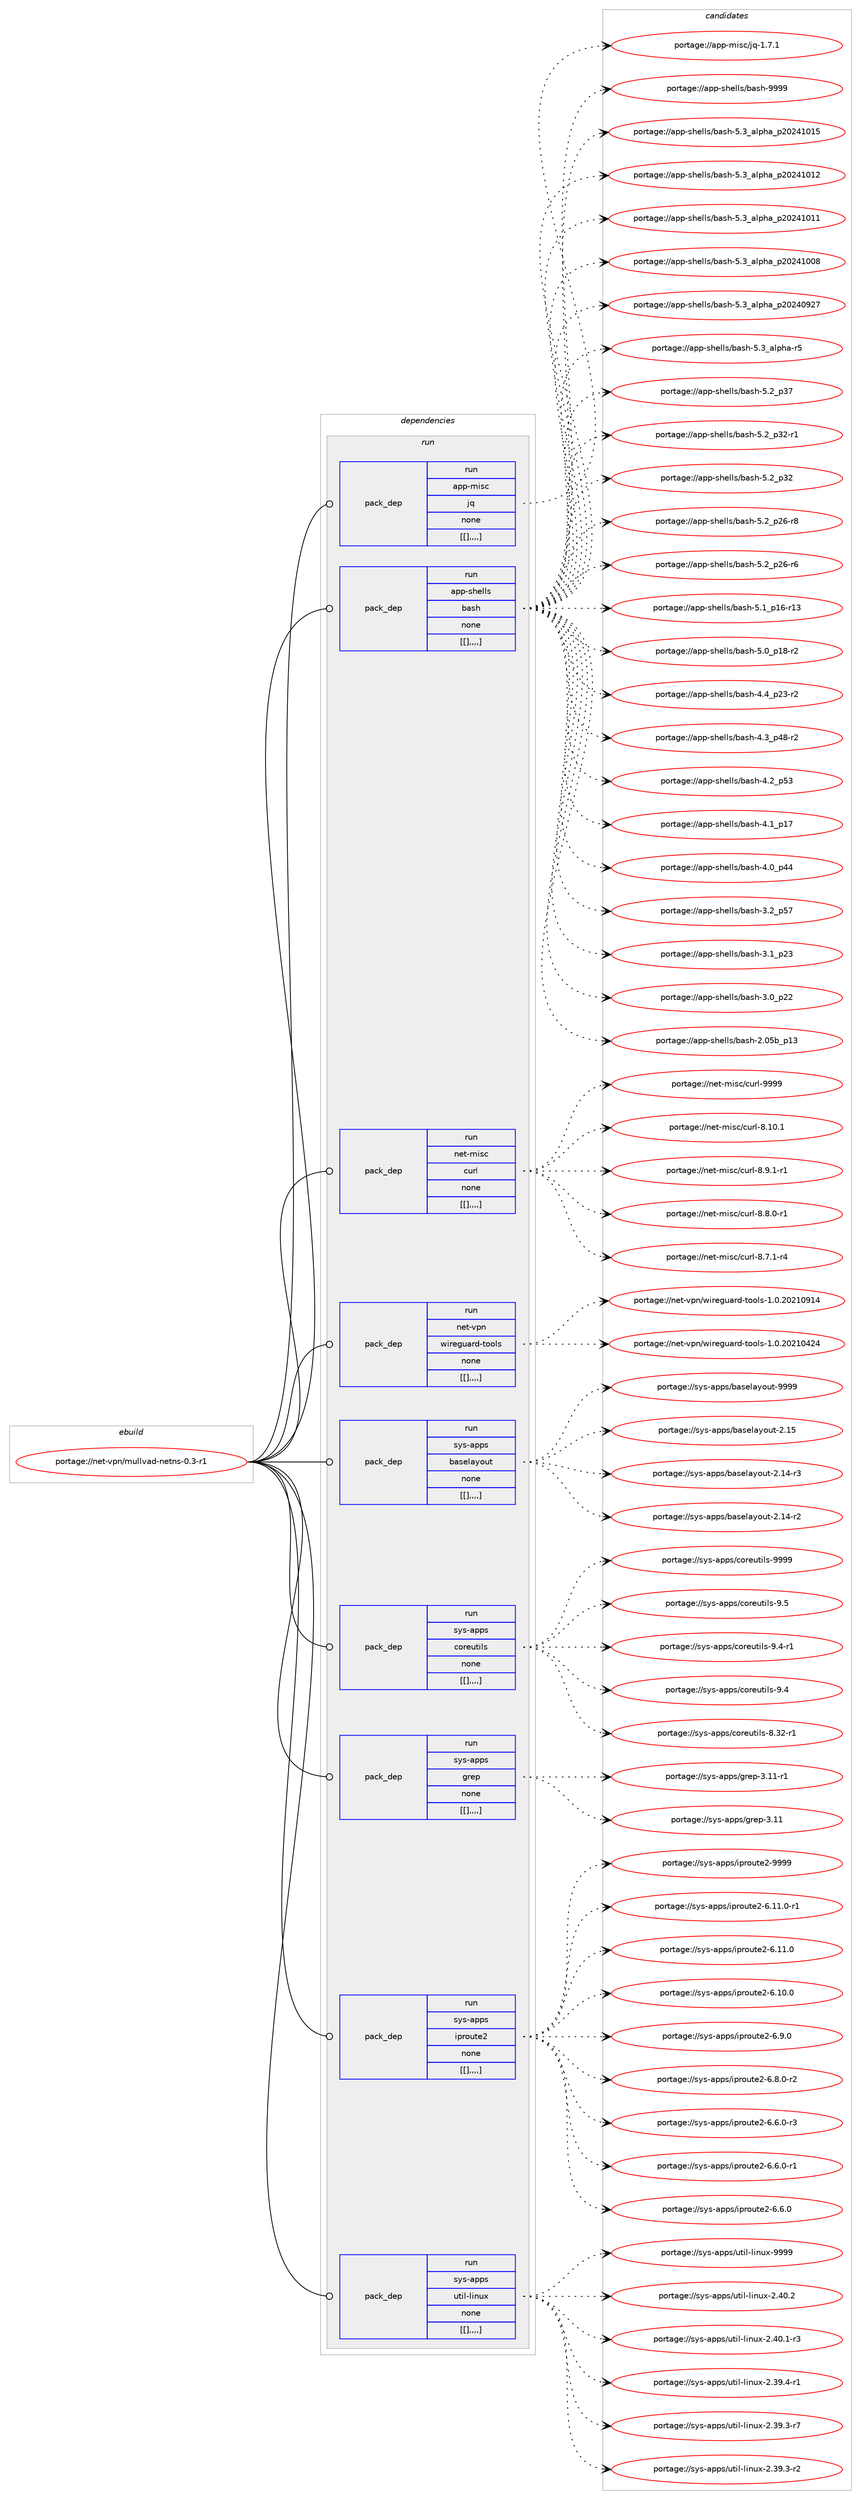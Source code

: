 digraph prolog {

# *************
# Graph options
# *************

newrank=true;
concentrate=true;
compound=true;
graph [rankdir=LR,fontname=Helvetica,fontsize=10,ranksep=1.5];#, ranksep=2.5, nodesep=0.2];
edge  [arrowhead=vee];
node  [fontname=Helvetica,fontsize=10];

# **********
# The ebuild
# **********

subgraph cluster_leftcol {
color=gray;
label=<<i>ebuild</i>>;
id [label="portage://net-vpn/mullvad-netns-0.3-r1", color=red, width=4, href="../net-vpn/mullvad-netns-0.3-r1.svg"];
}

# ****************
# The dependencies
# ****************

subgraph cluster_midcol {
color=gray;
label=<<i>dependencies</i>>;
subgraph cluster_compile {
fillcolor="#eeeeee";
style=filled;
label=<<i>compile</i>>;
}
subgraph cluster_compileandrun {
fillcolor="#eeeeee";
style=filled;
label=<<i>compile and run</i>>;
}
subgraph cluster_run {
fillcolor="#eeeeee";
style=filled;
label=<<i>run</i>>;
subgraph pack447 {
dependency584 [label=<<TABLE BORDER="0" CELLBORDER="1" CELLSPACING="0" CELLPADDING="4" WIDTH="220"><TR><TD ROWSPAN="6" CELLPADDING="30">pack_dep</TD></TR><TR><TD WIDTH="110">run</TD></TR><TR><TD>app-misc</TD></TR><TR><TD>jq</TD></TR><TR><TD>none</TD></TR><TR><TD>[[],,,,]</TD></TR></TABLE>>, shape=none, color=blue];
}
id:e -> dependency584:w [weight=20,style="solid",arrowhead="odot"];
subgraph pack448 {
dependency585 [label=<<TABLE BORDER="0" CELLBORDER="1" CELLSPACING="0" CELLPADDING="4" WIDTH="220"><TR><TD ROWSPAN="6" CELLPADDING="30">pack_dep</TD></TR><TR><TD WIDTH="110">run</TD></TR><TR><TD>app-shells</TD></TR><TR><TD>bash</TD></TR><TR><TD>none</TD></TR><TR><TD>[[],,,,]</TD></TR></TABLE>>, shape=none, color=blue];
}
id:e -> dependency585:w [weight=20,style="solid",arrowhead="odot"];
subgraph pack449 {
dependency586 [label=<<TABLE BORDER="0" CELLBORDER="1" CELLSPACING="0" CELLPADDING="4" WIDTH="220"><TR><TD ROWSPAN="6" CELLPADDING="30">pack_dep</TD></TR><TR><TD WIDTH="110">run</TD></TR><TR><TD>net-misc</TD></TR><TR><TD>curl</TD></TR><TR><TD>none</TD></TR><TR><TD>[[],,,,]</TD></TR></TABLE>>, shape=none, color=blue];
}
id:e -> dependency586:w [weight=20,style="solid",arrowhead="odot"];
subgraph pack450 {
dependency587 [label=<<TABLE BORDER="0" CELLBORDER="1" CELLSPACING="0" CELLPADDING="4" WIDTH="220"><TR><TD ROWSPAN="6" CELLPADDING="30">pack_dep</TD></TR><TR><TD WIDTH="110">run</TD></TR><TR><TD>net-vpn</TD></TR><TR><TD>wireguard-tools</TD></TR><TR><TD>none</TD></TR><TR><TD>[[],,,,]</TD></TR></TABLE>>, shape=none, color=blue];
}
id:e -> dependency587:w [weight=20,style="solid",arrowhead="odot"];
subgraph pack451 {
dependency588 [label=<<TABLE BORDER="0" CELLBORDER="1" CELLSPACING="0" CELLPADDING="4" WIDTH="220"><TR><TD ROWSPAN="6" CELLPADDING="30">pack_dep</TD></TR><TR><TD WIDTH="110">run</TD></TR><TR><TD>sys-apps</TD></TR><TR><TD>baselayout</TD></TR><TR><TD>none</TD></TR><TR><TD>[[],,,,]</TD></TR></TABLE>>, shape=none, color=blue];
}
id:e -> dependency588:w [weight=20,style="solid",arrowhead="odot"];
subgraph pack452 {
dependency589 [label=<<TABLE BORDER="0" CELLBORDER="1" CELLSPACING="0" CELLPADDING="4" WIDTH="220"><TR><TD ROWSPAN="6" CELLPADDING="30">pack_dep</TD></TR><TR><TD WIDTH="110">run</TD></TR><TR><TD>sys-apps</TD></TR><TR><TD>coreutils</TD></TR><TR><TD>none</TD></TR><TR><TD>[[],,,,]</TD></TR></TABLE>>, shape=none, color=blue];
}
id:e -> dependency589:w [weight=20,style="solid",arrowhead="odot"];
subgraph pack453 {
dependency590 [label=<<TABLE BORDER="0" CELLBORDER="1" CELLSPACING="0" CELLPADDING="4" WIDTH="220"><TR><TD ROWSPAN="6" CELLPADDING="30">pack_dep</TD></TR><TR><TD WIDTH="110">run</TD></TR><TR><TD>sys-apps</TD></TR><TR><TD>grep</TD></TR><TR><TD>none</TD></TR><TR><TD>[[],,,,]</TD></TR></TABLE>>, shape=none, color=blue];
}
id:e -> dependency590:w [weight=20,style="solid",arrowhead="odot"];
subgraph pack454 {
dependency591 [label=<<TABLE BORDER="0" CELLBORDER="1" CELLSPACING="0" CELLPADDING="4" WIDTH="220"><TR><TD ROWSPAN="6" CELLPADDING="30">pack_dep</TD></TR><TR><TD WIDTH="110">run</TD></TR><TR><TD>sys-apps</TD></TR><TR><TD>iproute2</TD></TR><TR><TD>none</TD></TR><TR><TD>[[],,,,]</TD></TR></TABLE>>, shape=none, color=blue];
}
id:e -> dependency591:w [weight=20,style="solid",arrowhead="odot"];
subgraph pack455 {
dependency592 [label=<<TABLE BORDER="0" CELLBORDER="1" CELLSPACING="0" CELLPADDING="4" WIDTH="220"><TR><TD ROWSPAN="6" CELLPADDING="30">pack_dep</TD></TR><TR><TD WIDTH="110">run</TD></TR><TR><TD>sys-apps</TD></TR><TR><TD>util-linux</TD></TR><TR><TD>none</TD></TR><TR><TD>[[],,,,]</TD></TR></TABLE>>, shape=none, color=blue];
}
id:e -> dependency592:w [weight=20,style="solid",arrowhead="odot"];
}
}

# **************
# The candidates
# **************

subgraph cluster_choices {
rank=same;
color=gray;
label=<<i>candidates</i>>;

subgraph choice447 {
color=black;
nodesep=1;
choice97112112451091051159947106113454946554649 [label="portage://app-misc/jq-1.7.1", color=red, width=4,href="../app-misc/jq-1.7.1.svg"];
dependency584:e -> choice97112112451091051159947106113454946554649:w [style=dotted,weight="100"];
}
subgraph choice448 {
color=black;
nodesep=1;
choice97112112451151041011081081154798971151044557575757 [label="portage://app-shells/bash-9999", color=red, width=4,href="../app-shells/bash-9999.svg"];
choice971121124511510410110810811547989711510445534651959710811210497951125048505249484953 [label="portage://app-shells/bash-5.3_alpha_p20241015", color=red, width=4,href="../app-shells/bash-5.3_alpha_p20241015.svg"];
choice971121124511510410110810811547989711510445534651959710811210497951125048505249484950 [label="portage://app-shells/bash-5.3_alpha_p20241012", color=red, width=4,href="../app-shells/bash-5.3_alpha_p20241012.svg"];
choice971121124511510410110810811547989711510445534651959710811210497951125048505249484949 [label="portage://app-shells/bash-5.3_alpha_p20241011", color=red, width=4,href="../app-shells/bash-5.3_alpha_p20241011.svg"];
choice971121124511510410110810811547989711510445534651959710811210497951125048505249484856 [label="portage://app-shells/bash-5.3_alpha_p20241008", color=red, width=4,href="../app-shells/bash-5.3_alpha_p20241008.svg"];
choice971121124511510410110810811547989711510445534651959710811210497951125048505248575055 [label="portage://app-shells/bash-5.3_alpha_p20240927", color=red, width=4,href="../app-shells/bash-5.3_alpha_p20240927.svg"];
choice9711211245115104101108108115479897115104455346519597108112104974511453 [label="portage://app-shells/bash-5.3_alpha-r5", color=red, width=4,href="../app-shells/bash-5.3_alpha-r5.svg"];
choice971121124511510410110810811547989711510445534650951125155 [label="portage://app-shells/bash-5.2_p37", color=red, width=4,href="../app-shells/bash-5.2_p37.svg"];
choice9711211245115104101108108115479897115104455346509511251504511449 [label="portage://app-shells/bash-5.2_p32-r1", color=red, width=4,href="../app-shells/bash-5.2_p32-r1.svg"];
choice971121124511510410110810811547989711510445534650951125150 [label="portage://app-shells/bash-5.2_p32", color=red, width=4,href="../app-shells/bash-5.2_p32.svg"];
choice9711211245115104101108108115479897115104455346509511250544511456 [label="portage://app-shells/bash-5.2_p26-r8", color=red, width=4,href="../app-shells/bash-5.2_p26-r8.svg"];
choice9711211245115104101108108115479897115104455346509511250544511454 [label="portage://app-shells/bash-5.2_p26-r6", color=red, width=4,href="../app-shells/bash-5.2_p26-r6.svg"];
choice971121124511510410110810811547989711510445534649951124954451144951 [label="portage://app-shells/bash-5.1_p16-r13", color=red, width=4,href="../app-shells/bash-5.1_p16-r13.svg"];
choice9711211245115104101108108115479897115104455346489511249564511450 [label="portage://app-shells/bash-5.0_p18-r2", color=red, width=4,href="../app-shells/bash-5.0_p18-r2.svg"];
choice9711211245115104101108108115479897115104455246529511250514511450 [label="portage://app-shells/bash-4.4_p23-r2", color=red, width=4,href="../app-shells/bash-4.4_p23-r2.svg"];
choice9711211245115104101108108115479897115104455246519511252564511450 [label="portage://app-shells/bash-4.3_p48-r2", color=red, width=4,href="../app-shells/bash-4.3_p48-r2.svg"];
choice971121124511510410110810811547989711510445524650951125351 [label="portage://app-shells/bash-4.2_p53", color=red, width=4,href="../app-shells/bash-4.2_p53.svg"];
choice971121124511510410110810811547989711510445524649951124955 [label="portage://app-shells/bash-4.1_p17", color=red, width=4,href="../app-shells/bash-4.1_p17.svg"];
choice971121124511510410110810811547989711510445524648951125252 [label="portage://app-shells/bash-4.0_p44", color=red, width=4,href="../app-shells/bash-4.0_p44.svg"];
choice971121124511510410110810811547989711510445514650951125355 [label="portage://app-shells/bash-3.2_p57", color=red, width=4,href="../app-shells/bash-3.2_p57.svg"];
choice971121124511510410110810811547989711510445514649951125051 [label="portage://app-shells/bash-3.1_p23", color=red, width=4,href="../app-shells/bash-3.1_p23.svg"];
choice971121124511510410110810811547989711510445514648951125050 [label="portage://app-shells/bash-3.0_p22", color=red, width=4,href="../app-shells/bash-3.0_p22.svg"];
choice9711211245115104101108108115479897115104455046485398951124951 [label="portage://app-shells/bash-2.05b_p13", color=red, width=4,href="../app-shells/bash-2.05b_p13.svg"];
dependency585:e -> choice97112112451151041011081081154798971151044557575757:w [style=dotted,weight="100"];
dependency585:e -> choice971121124511510410110810811547989711510445534651959710811210497951125048505249484953:w [style=dotted,weight="100"];
dependency585:e -> choice971121124511510410110810811547989711510445534651959710811210497951125048505249484950:w [style=dotted,weight="100"];
dependency585:e -> choice971121124511510410110810811547989711510445534651959710811210497951125048505249484949:w [style=dotted,weight="100"];
dependency585:e -> choice971121124511510410110810811547989711510445534651959710811210497951125048505249484856:w [style=dotted,weight="100"];
dependency585:e -> choice971121124511510410110810811547989711510445534651959710811210497951125048505248575055:w [style=dotted,weight="100"];
dependency585:e -> choice9711211245115104101108108115479897115104455346519597108112104974511453:w [style=dotted,weight="100"];
dependency585:e -> choice971121124511510410110810811547989711510445534650951125155:w [style=dotted,weight="100"];
dependency585:e -> choice9711211245115104101108108115479897115104455346509511251504511449:w [style=dotted,weight="100"];
dependency585:e -> choice971121124511510410110810811547989711510445534650951125150:w [style=dotted,weight="100"];
dependency585:e -> choice9711211245115104101108108115479897115104455346509511250544511456:w [style=dotted,weight="100"];
dependency585:e -> choice9711211245115104101108108115479897115104455346509511250544511454:w [style=dotted,weight="100"];
dependency585:e -> choice971121124511510410110810811547989711510445534649951124954451144951:w [style=dotted,weight="100"];
dependency585:e -> choice9711211245115104101108108115479897115104455346489511249564511450:w [style=dotted,weight="100"];
dependency585:e -> choice9711211245115104101108108115479897115104455246529511250514511450:w [style=dotted,weight="100"];
dependency585:e -> choice9711211245115104101108108115479897115104455246519511252564511450:w [style=dotted,weight="100"];
dependency585:e -> choice971121124511510410110810811547989711510445524650951125351:w [style=dotted,weight="100"];
dependency585:e -> choice971121124511510410110810811547989711510445524649951124955:w [style=dotted,weight="100"];
dependency585:e -> choice971121124511510410110810811547989711510445524648951125252:w [style=dotted,weight="100"];
dependency585:e -> choice971121124511510410110810811547989711510445514650951125355:w [style=dotted,weight="100"];
dependency585:e -> choice971121124511510410110810811547989711510445514649951125051:w [style=dotted,weight="100"];
dependency585:e -> choice971121124511510410110810811547989711510445514648951125050:w [style=dotted,weight="100"];
dependency585:e -> choice9711211245115104101108108115479897115104455046485398951124951:w [style=dotted,weight="100"];
}
subgraph choice449 {
color=black;
nodesep=1;
choice110101116451091051159947991171141084557575757 [label="portage://net-misc/curl-9999", color=red, width=4,href="../net-misc/curl-9999.svg"];
choice1101011164510910511599479911711410845564649484649 [label="portage://net-misc/curl-8.10.1", color=red, width=4,href="../net-misc/curl-8.10.1.svg"];
choice110101116451091051159947991171141084556465746494511449 [label="portage://net-misc/curl-8.9.1-r1", color=red, width=4,href="../net-misc/curl-8.9.1-r1.svg"];
choice110101116451091051159947991171141084556465646484511449 [label="portage://net-misc/curl-8.8.0-r1", color=red, width=4,href="../net-misc/curl-8.8.0-r1.svg"];
choice110101116451091051159947991171141084556465546494511452 [label="portage://net-misc/curl-8.7.1-r4", color=red, width=4,href="../net-misc/curl-8.7.1-r4.svg"];
dependency586:e -> choice110101116451091051159947991171141084557575757:w [style=dotted,weight="100"];
dependency586:e -> choice1101011164510910511599479911711410845564649484649:w [style=dotted,weight="100"];
dependency586:e -> choice110101116451091051159947991171141084556465746494511449:w [style=dotted,weight="100"];
dependency586:e -> choice110101116451091051159947991171141084556465646484511449:w [style=dotted,weight="100"];
dependency586:e -> choice110101116451091051159947991171141084556465546494511452:w [style=dotted,weight="100"];
}
subgraph choice450 {
color=black;
nodesep=1;
choice1101011164511811211047119105114101103117971141004511611111110811545494648465048504948574952 [label="portage://net-vpn/wireguard-tools-1.0.20210914", color=red, width=4,href="../net-vpn/wireguard-tools-1.0.20210914.svg"];
choice1101011164511811211047119105114101103117971141004511611111110811545494648465048504948525052 [label="portage://net-vpn/wireguard-tools-1.0.20210424", color=red, width=4,href="../net-vpn/wireguard-tools-1.0.20210424.svg"];
dependency587:e -> choice1101011164511811211047119105114101103117971141004511611111110811545494648465048504948574952:w [style=dotted,weight="100"];
dependency587:e -> choice1101011164511811211047119105114101103117971141004511611111110811545494648465048504948525052:w [style=dotted,weight="100"];
}
subgraph choice451 {
color=black;
nodesep=1;
choice1151211154597112112115479897115101108971211111171164557575757 [label="portage://sys-apps/baselayout-9999", color=red, width=4,href="../sys-apps/baselayout-9999.svg"];
choice1151211154597112112115479897115101108971211111171164550464953 [label="portage://sys-apps/baselayout-2.15", color=red, width=4,href="../sys-apps/baselayout-2.15.svg"];
choice11512111545971121121154798971151011089712111111711645504649524511451 [label="portage://sys-apps/baselayout-2.14-r3", color=red, width=4,href="../sys-apps/baselayout-2.14-r3.svg"];
choice11512111545971121121154798971151011089712111111711645504649524511450 [label="portage://sys-apps/baselayout-2.14-r2", color=red, width=4,href="../sys-apps/baselayout-2.14-r2.svg"];
dependency588:e -> choice1151211154597112112115479897115101108971211111171164557575757:w [style=dotted,weight="100"];
dependency588:e -> choice1151211154597112112115479897115101108971211111171164550464953:w [style=dotted,weight="100"];
dependency588:e -> choice11512111545971121121154798971151011089712111111711645504649524511451:w [style=dotted,weight="100"];
dependency588:e -> choice11512111545971121121154798971151011089712111111711645504649524511450:w [style=dotted,weight="100"];
}
subgraph choice452 {
color=black;
nodesep=1;
choice115121115459711211211547991111141011171161051081154557575757 [label="portage://sys-apps/coreutils-9999", color=red, width=4,href="../sys-apps/coreutils-9999.svg"];
choice1151211154597112112115479911111410111711610510811545574653 [label="portage://sys-apps/coreutils-9.5", color=red, width=4,href="../sys-apps/coreutils-9.5.svg"];
choice11512111545971121121154799111114101117116105108115455746524511449 [label="portage://sys-apps/coreutils-9.4-r1", color=red, width=4,href="../sys-apps/coreutils-9.4-r1.svg"];
choice1151211154597112112115479911111410111711610510811545574652 [label="portage://sys-apps/coreutils-9.4", color=red, width=4,href="../sys-apps/coreutils-9.4.svg"];
choice1151211154597112112115479911111410111711610510811545564651504511449 [label="portage://sys-apps/coreutils-8.32-r1", color=red, width=4,href="../sys-apps/coreutils-8.32-r1.svg"];
dependency589:e -> choice115121115459711211211547991111141011171161051081154557575757:w [style=dotted,weight="100"];
dependency589:e -> choice1151211154597112112115479911111410111711610510811545574653:w [style=dotted,weight="100"];
dependency589:e -> choice11512111545971121121154799111114101117116105108115455746524511449:w [style=dotted,weight="100"];
dependency589:e -> choice1151211154597112112115479911111410111711610510811545574652:w [style=dotted,weight="100"];
dependency589:e -> choice1151211154597112112115479911111410111711610510811545564651504511449:w [style=dotted,weight="100"];
}
subgraph choice453 {
color=black;
nodesep=1;
choice11512111545971121121154710311410111245514649494511449 [label="portage://sys-apps/grep-3.11-r1", color=red, width=4,href="../sys-apps/grep-3.11-r1.svg"];
choice1151211154597112112115471031141011124551464949 [label="portage://sys-apps/grep-3.11", color=red, width=4,href="../sys-apps/grep-3.11.svg"];
dependency590:e -> choice11512111545971121121154710311410111245514649494511449:w [style=dotted,weight="100"];
dependency590:e -> choice1151211154597112112115471031141011124551464949:w [style=dotted,weight="100"];
}
subgraph choice454 {
color=black;
nodesep=1;
choice115121115459711211211547105112114111117116101504557575757 [label="portage://sys-apps/iproute2-9999", color=red, width=4,href="../sys-apps/iproute2-9999.svg"];
choice11512111545971121121154710511211411111711610150455446494946484511449 [label="portage://sys-apps/iproute2-6.11.0-r1", color=red, width=4,href="../sys-apps/iproute2-6.11.0-r1.svg"];
choice1151211154597112112115471051121141111171161015045544649494648 [label="portage://sys-apps/iproute2-6.11.0", color=red, width=4,href="../sys-apps/iproute2-6.11.0.svg"];
choice1151211154597112112115471051121141111171161015045544649484648 [label="portage://sys-apps/iproute2-6.10.0", color=red, width=4,href="../sys-apps/iproute2-6.10.0.svg"];
choice11512111545971121121154710511211411111711610150455446574648 [label="portage://sys-apps/iproute2-6.9.0", color=red, width=4,href="../sys-apps/iproute2-6.9.0.svg"];
choice115121115459711211211547105112114111117116101504554465646484511450 [label="portage://sys-apps/iproute2-6.8.0-r2", color=red, width=4,href="../sys-apps/iproute2-6.8.0-r2.svg"];
choice115121115459711211211547105112114111117116101504554465446484511451 [label="portage://sys-apps/iproute2-6.6.0-r3", color=red, width=4,href="../sys-apps/iproute2-6.6.0-r3.svg"];
choice115121115459711211211547105112114111117116101504554465446484511449 [label="portage://sys-apps/iproute2-6.6.0-r1", color=red, width=4,href="../sys-apps/iproute2-6.6.0-r1.svg"];
choice11512111545971121121154710511211411111711610150455446544648 [label="portage://sys-apps/iproute2-6.6.0", color=red, width=4,href="../sys-apps/iproute2-6.6.0.svg"];
dependency591:e -> choice115121115459711211211547105112114111117116101504557575757:w [style=dotted,weight="100"];
dependency591:e -> choice11512111545971121121154710511211411111711610150455446494946484511449:w [style=dotted,weight="100"];
dependency591:e -> choice1151211154597112112115471051121141111171161015045544649494648:w [style=dotted,weight="100"];
dependency591:e -> choice1151211154597112112115471051121141111171161015045544649484648:w [style=dotted,weight="100"];
dependency591:e -> choice11512111545971121121154710511211411111711610150455446574648:w [style=dotted,weight="100"];
dependency591:e -> choice115121115459711211211547105112114111117116101504554465646484511450:w [style=dotted,weight="100"];
dependency591:e -> choice115121115459711211211547105112114111117116101504554465446484511451:w [style=dotted,weight="100"];
dependency591:e -> choice115121115459711211211547105112114111117116101504554465446484511449:w [style=dotted,weight="100"];
dependency591:e -> choice11512111545971121121154710511211411111711610150455446544648:w [style=dotted,weight="100"];
}
subgraph choice455 {
color=black;
nodesep=1;
choice115121115459711211211547117116105108451081051101171204557575757 [label="portage://sys-apps/util-linux-9999", color=red, width=4,href="../sys-apps/util-linux-9999.svg"];
choice1151211154597112112115471171161051084510810511011712045504652484650 [label="portage://sys-apps/util-linux-2.40.2", color=red, width=4,href="../sys-apps/util-linux-2.40.2.svg"];
choice11512111545971121121154711711610510845108105110117120455046524846494511451 [label="portage://sys-apps/util-linux-2.40.1-r3", color=red, width=4,href="../sys-apps/util-linux-2.40.1-r3.svg"];
choice11512111545971121121154711711610510845108105110117120455046515746524511449 [label="portage://sys-apps/util-linux-2.39.4-r1", color=red, width=4,href="../sys-apps/util-linux-2.39.4-r1.svg"];
choice11512111545971121121154711711610510845108105110117120455046515746514511455 [label="portage://sys-apps/util-linux-2.39.3-r7", color=red, width=4,href="../sys-apps/util-linux-2.39.3-r7.svg"];
choice11512111545971121121154711711610510845108105110117120455046515746514511450 [label="portage://sys-apps/util-linux-2.39.3-r2", color=red, width=4,href="../sys-apps/util-linux-2.39.3-r2.svg"];
dependency592:e -> choice115121115459711211211547117116105108451081051101171204557575757:w [style=dotted,weight="100"];
dependency592:e -> choice1151211154597112112115471171161051084510810511011712045504652484650:w [style=dotted,weight="100"];
dependency592:e -> choice11512111545971121121154711711610510845108105110117120455046524846494511451:w [style=dotted,weight="100"];
dependency592:e -> choice11512111545971121121154711711610510845108105110117120455046515746524511449:w [style=dotted,weight="100"];
dependency592:e -> choice11512111545971121121154711711610510845108105110117120455046515746514511455:w [style=dotted,weight="100"];
dependency592:e -> choice11512111545971121121154711711610510845108105110117120455046515746514511450:w [style=dotted,weight="100"];
}
}

}

